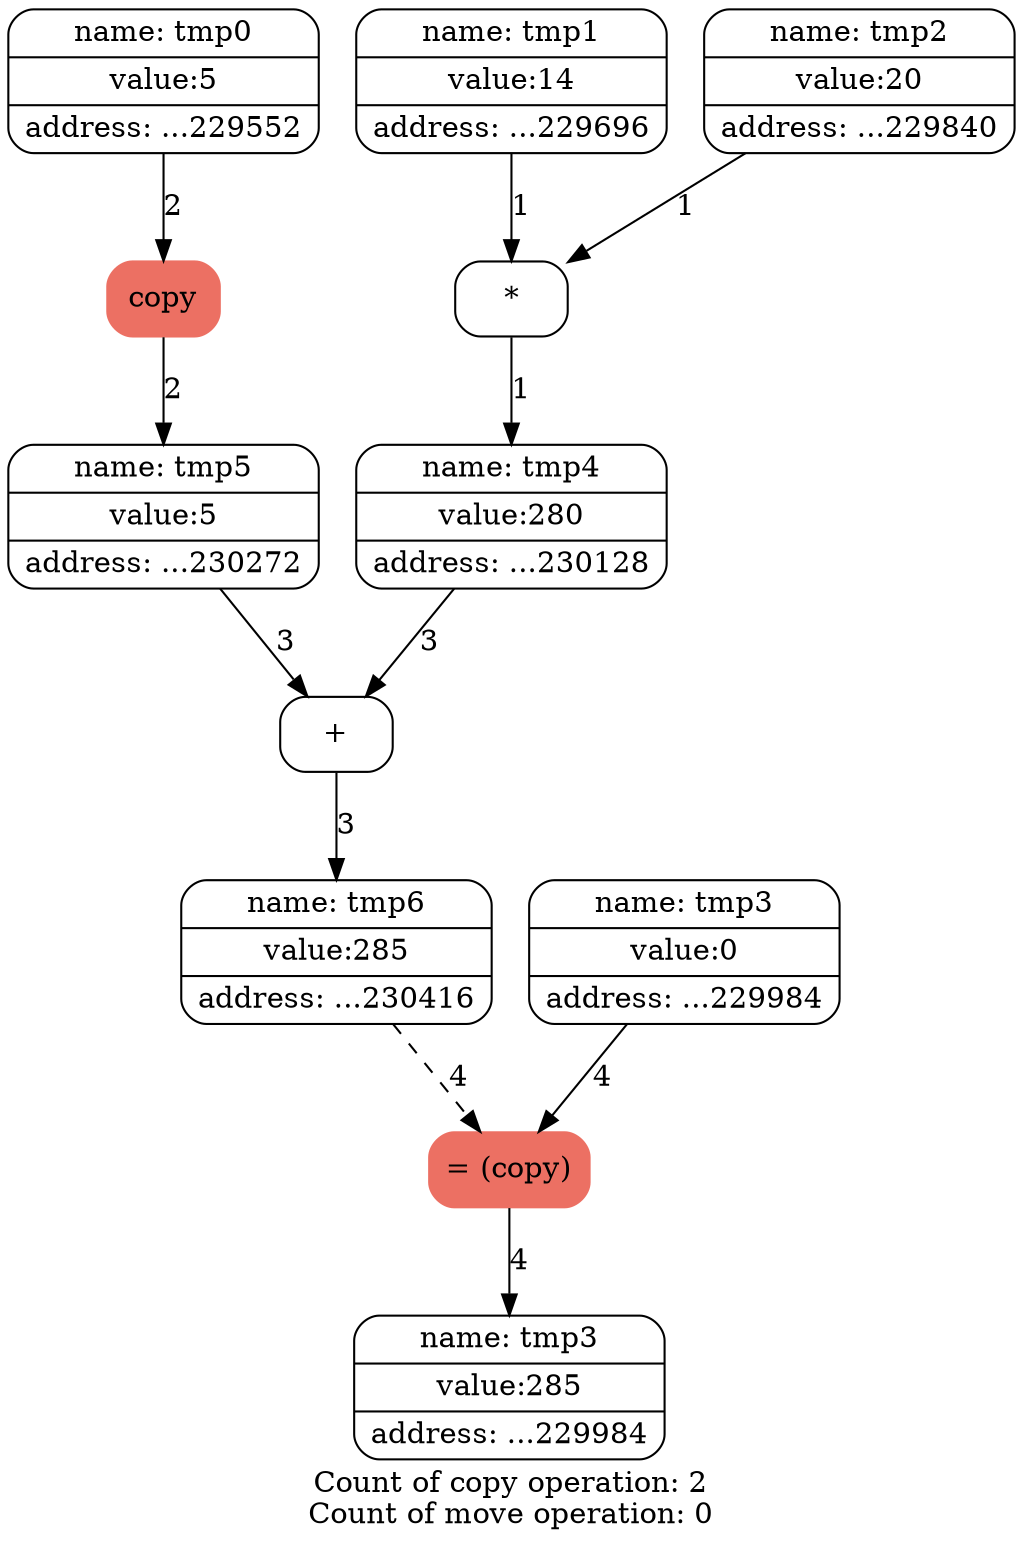digraph G{
trankdir=HR;
node[shape=Mrecord];

1[label="{ {name: tmp0} | {value:5} | {address: ...229552}} " color=""style=""fontcolor=""];
2[label="{ {name: tmp1} | {value:14} | {address: ...229696}} " color=""style=""fontcolor=""];
3[label="{ {name: tmp2} | {value:20} | {address: ...229840}} " color=""style=""fontcolor=""];
4[label="{ {name: tmp3} | {value:0} | {address: ...229984}} " color=""style=""fontcolor=""];
5[label = "*" color = "" style = "" fontcolor = "" ];
edge[style = "" color = ""label = "1"fontcolor = ""]2->5;
edge[style = "" color = ""label = "1"fontcolor = ""]3->5;
6[label="{ {name: tmp4} | {value:280} | {address: ...230128}} " color=""style=""fontcolor=""];
edge[style = "" color = ""label = "1"fontcolor = ""]5->6;
7[label = "copy" color = "#EC7063" style = "filled" fontcolor = "" ];
edge[style = "" color = ""label = "2"fontcolor = ""]1->7;
8[label="{ {name: tmp5} | {value:5} | {address: ...230272}} " color=""style=""fontcolor=""];
edge[style = "" color = ""label = "2"fontcolor = ""]7->8;
9[label = "+" color = "" style = "" fontcolor = "" ];
edge[style = "" color = ""label = "3"fontcolor = ""]8->9;
edge[style = "" color = ""label = "3"fontcolor = ""]6->9;
10[label="{ {name: tmp6} | {value:285} | {address: ...230416}} " color=""style=""fontcolor=""];
edge[style = "" color = ""label = "3"fontcolor = ""]9->10;
11[label = "= (copy)" color = "#EC7063" style = "filled" fontcolor = "" ];
edge[style = "" color = ""label = "4"fontcolor = ""]4->11;
edge[style = "dashed" color = ""label = "4"fontcolor = ""]10->11;
12[label="{ {name: tmp3} | {value:285} | {address: ...229984}} " color=""style=""fontcolor=""];
edge[style = "" color = ""label = "4"fontcolor = ""]11->12;
label="Count of copy operation: 2
Count of move operation: 0"}